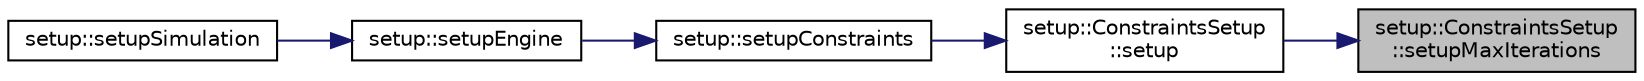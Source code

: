 digraph "setup::ConstraintsSetup::setupMaxIterations"
{
 // LATEX_PDF_SIZE
  edge [fontname="Helvetica",fontsize="10",labelfontname="Helvetica",labelfontsize="10"];
  node [fontname="Helvetica",fontsize="10",shape=record];
  rankdir="RL";
  Node1 [label="setup::ConstraintsSetup\l::setupMaxIterations",height=0.2,width=0.4,color="black", fillcolor="grey75", style="filled", fontcolor="black",tooltip="sets constraints max iterations"];
  Node1 -> Node2 [dir="back",color="midnightblue",fontsize="10",style="solid",fontname="Helvetica"];
  Node2 [label="setup::ConstraintsSetup\l::setup",height=0.2,width=0.4,color="black", fillcolor="white", style="filled",URL="$classsetup_1_1ConstraintsSetup.html#a4ee1a5580817fa5af58917d866431469",tooltip="sets constraints data in constraints object"];
  Node2 -> Node3 [dir="back",color="midnightblue",fontsize="10",style="solid",fontname="Helvetica"];
  Node3 [label="setup::setupConstraints",height=0.2,width=0.4,color="black", fillcolor="white", style="filled",URL="$namespacesetup.html#a4c05d45b03c990e339df0f3ccaecf44e",tooltip="constructs a new Constraints Setup:: Constraints Setup object and calls setup"];
  Node3 -> Node4 [dir="back",color="midnightblue",fontsize="10",style="solid",fontname="Helvetica"];
  Node4 [label="setup::setupEngine",height=0.2,width=0.4,color="black", fillcolor="white", style="filled",URL="$namespacesetup.html#aa83171046bbca205b3db6e0cd2dbc4e1",tooltip="setup the engine"];
  Node4 -> Node5 [dir="back",color="midnightblue",fontsize="10",style="solid",fontname="Helvetica"];
  Node5 [label="setup::setupSimulation",height=0.2,width=0.4,color="black", fillcolor="white", style="filled",URL="$namespacesetup.html#a1c000cdfa46aed7d8018017635915ae1",tooltip="setup the engine"];
}
